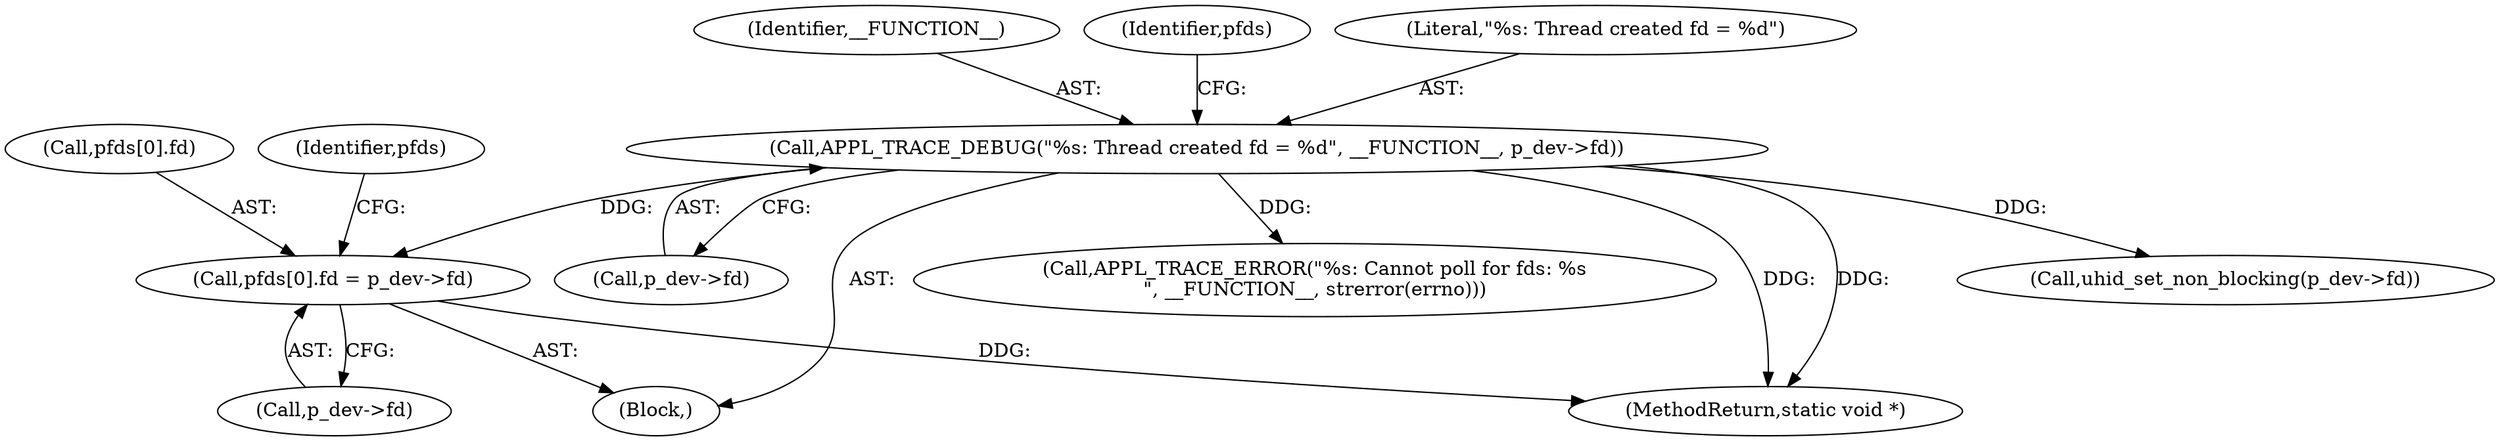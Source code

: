 digraph "0_Android_472271b153c5dc53c28beac55480a8d8434b2d5c_8@array" {
"1000115" [label="(Call,pfds[0].fd = p_dev->fd)"];
"1000107" [label="(Call,APPL_TRACE_DEBUG(\"%s: Thread created fd = %d\", __FUNCTION__, p_dev->fd))"];
"1000115" [label="(Call,pfds[0].fd = p_dev->fd)"];
"1000131" [label="(Call,uhid_set_non_blocking(p_dev->fd))"];
"1000107" [label="(Call,APPL_TRACE_DEBUG(\"%s: Thread created fd = %d\", __FUNCTION__, p_dev->fd))"];
"1000109" [label="(Identifier,__FUNCTION__)"];
"1000127" [label="(Identifier,pfds)"];
"1000110" [label="(Call,p_dev->fd)"];
"1000184" [label="(MethodReturn,static void *)"];
"1000102" [label="(Block,)"];
"1000118" [label="(Identifier,pfds)"];
"1000121" [label="(Call,p_dev->fd)"];
"1000151" [label="(Call,APPL_TRACE_ERROR(\"%s: Cannot poll for fds: %s\n\", __FUNCTION__, strerror(errno)))"];
"1000108" [label="(Literal,\"%s: Thread created fd = %d\")"];
"1000116" [label="(Call,pfds[0].fd)"];
"1000115" -> "1000102"  [label="AST: "];
"1000115" -> "1000121"  [label="CFG: "];
"1000116" -> "1000115"  [label="AST: "];
"1000121" -> "1000115"  [label="AST: "];
"1000127" -> "1000115"  [label="CFG: "];
"1000115" -> "1000184"  [label="DDG: "];
"1000107" -> "1000115"  [label="DDG: "];
"1000107" -> "1000102"  [label="AST: "];
"1000107" -> "1000110"  [label="CFG: "];
"1000108" -> "1000107"  [label="AST: "];
"1000109" -> "1000107"  [label="AST: "];
"1000110" -> "1000107"  [label="AST: "];
"1000118" -> "1000107"  [label="CFG: "];
"1000107" -> "1000184"  [label="DDG: "];
"1000107" -> "1000184"  [label="DDG: "];
"1000107" -> "1000131"  [label="DDG: "];
"1000107" -> "1000151"  [label="DDG: "];
}
